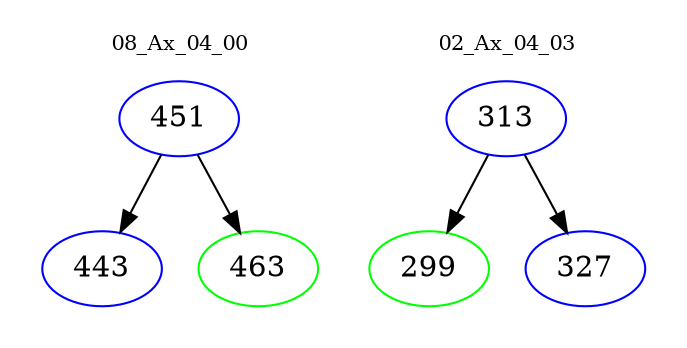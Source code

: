 digraph{
subgraph cluster_0 {
color = white
label = "08_Ax_04_00";
fontsize=10;
T0_451 [label="451", color="blue"]
T0_451 -> T0_443 [color="black"]
T0_443 [label="443", color="blue"]
T0_451 -> T0_463 [color="black"]
T0_463 [label="463", color="green"]
}
subgraph cluster_1 {
color = white
label = "02_Ax_04_03";
fontsize=10;
T1_313 [label="313", color="blue"]
T1_313 -> T1_299 [color="black"]
T1_299 [label="299", color="green"]
T1_313 -> T1_327 [color="black"]
T1_327 [label="327", color="blue"]
}
}
